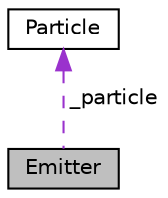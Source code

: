 digraph "Emitter"
{
 // INTERACTIVE_SVG=YES
  edge [fontname="Helvetica",fontsize="10",labelfontname="Helvetica",labelfontsize="10"];
  node [fontname="Helvetica",fontsize="10",shape=record];
  Node1 [label="Emitter",height=0.2,width=0.4,color="black", fillcolor="grey75", style="filled" fontcolor="black"];
  Node2 -> Node1 [dir="back",color="darkorchid3",fontsize="10",style="dashed",label=" _particle" ,fontname="Helvetica"];
  Node2 [label="Particle",height=0.2,width=0.4,color="black", fillcolor="white", style="filled",URL="$class_particle.html",tooltip="Partcle systems atomic base. "];
}
